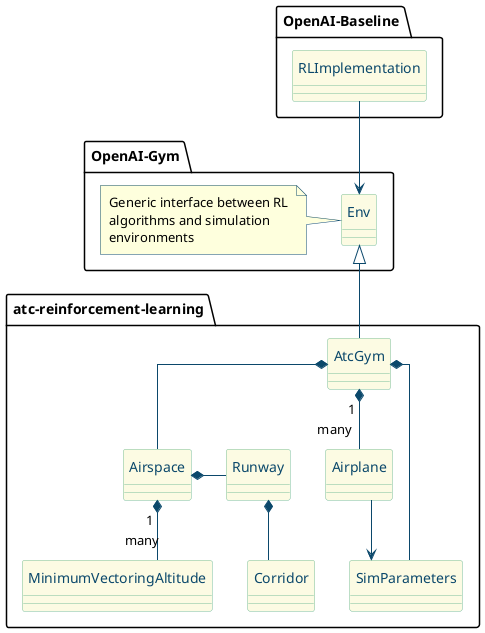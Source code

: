 @startuml
skinparam shadowing false
skinparam linetype ortho
skinparam Padding 3
skinparam ArrowColor #0b486b
skinparam ClassBorderColor #7abe9b
skinparam ClassBackgroundColor #FCFBE3
skinparam ClassFontColor #0b486b
skinparam NoteBorderColor #0b486b

hide circle

package OpenAI-Baseline {
	class RLImplementation
}

package atc-reinforcement-learning {
	class AtcGym
    class Airplane
    class Airspace
    class MinimumVectoringAltitude
    class Runway
    class Corridor
    class SimParameters
}

package OpenAI-Gym {
  class Env
  note left: Generic interface between RL\nalgorithms and simulation\nenvironments
}

Env <|-- AtcGym
RLImplementation --> Env

Airspace "1" *-- "many" MinimumVectoringAltitude
Airspace  *- Runway
Runway *-- Corridor

AtcGym "1" *-- "many" Airplane
AtcGym *-- Airspace
AtcGym *-- SimParameters
Airplane --> SimParameters

@enduml